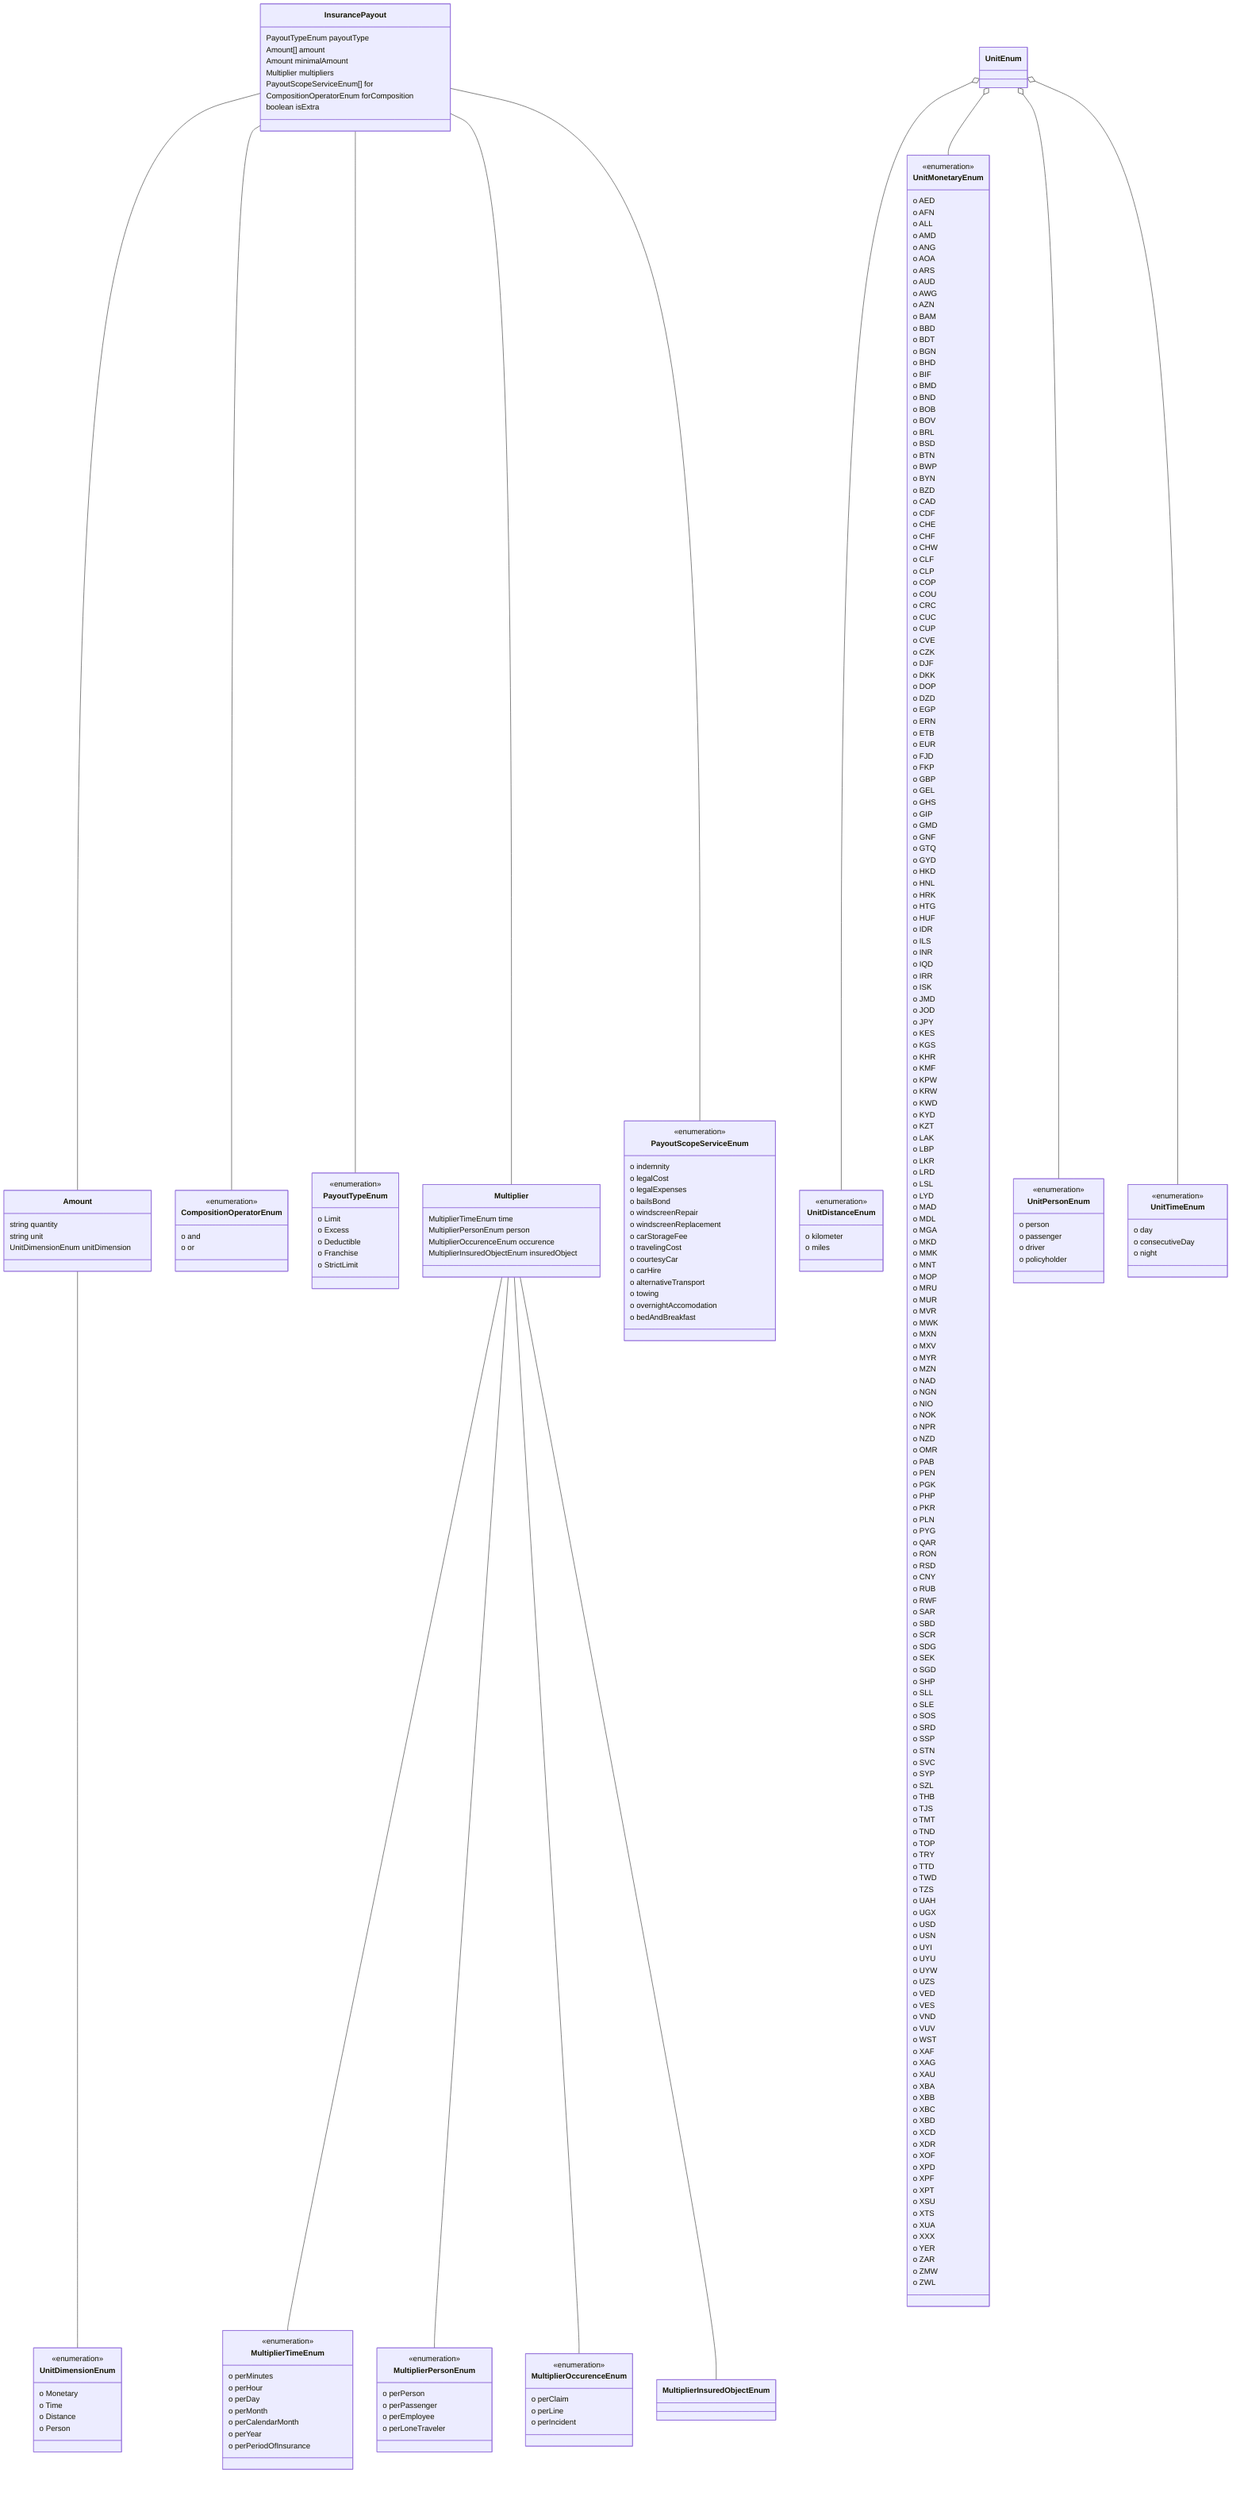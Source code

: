 classDiagram
Amount -- UnitDimensionEnum


class Amount {

  string quantity
  string unit
  UnitDimensionEnum unitDimension

}

class CompositionOperatorEnum {
<<enumeration>>
  o and
  o or
}

InsurancePayout -- PayoutTypeEnum
InsurancePayout -- Amount
InsurancePayout -- Multiplier
InsurancePayout -- PayoutScopeServiceEnum
InsurancePayout -- CompositionOperatorEnum


class InsurancePayout {

  PayoutTypeEnum payoutType
  Amount[] amount
  Amount minimalAmount
  Multiplier multipliers
  PayoutScopeServiceEnum[] for
  CompositionOperatorEnum forComposition
  boolean isExtra

}

Multiplier -- MultiplierTimeEnum
Multiplier -- MultiplierPersonEnum
Multiplier -- MultiplierOccurenceEnum
Multiplier -- MultiplierInsuredObjectEnum


class Multiplier {

  MultiplierTimeEnum time
  MultiplierPersonEnum person
  MultiplierOccurenceEnum occurence
  MultiplierInsuredObjectEnum insuredObject

}

class MultiplierOccurenceEnum {
<<enumeration>>
  o perClaim
  o perLine
  o perIncident
}

class MultiplierPersonEnum {
<<enumeration>>
  o perPerson
  o perPassenger
  o perEmployee
  o perLoneTraveler
}

class MultiplierTimeEnum {
<<enumeration>>
  o perMinutes
  o perHour
  o perDay
  o perMonth
  o perCalendarMonth
  o perYear
  o perPeriodOfInsurance
}

class PayoutScopeServiceEnum {
<<enumeration>>
  o indemnity
  o legalCost
  o legalExpenses
  o bailsBond
  o windscreenRepair
  o windscreenReplacement
  o carStorageFee
  o travelingCost
  o courtesyCar
  o carHire
  o alternativeTransport
  o towing
  o overnightAccomodation
  o bedAndBreakfast
}

class PayoutTypeEnum {
<<enumeration>>
  o Limit
  o Excess
  o Deductible
  o Franchise
  o StrictLimit
}

class UnitDimensionEnum {
<<enumeration>>
  o Monetary
  o Time
  o Distance
  o Person
}

UnitEnum o-- UnitDistanceEnum
  class UnitDistanceEnum {
<<enumeration>>
  o kilometer
  o miles
}

UnitEnum o-- UnitMonetaryEnum
  class UnitMonetaryEnum {
<<enumeration>>
  o AED
  o AFN
  o ALL
  o AMD
  o ANG
  o AOA
  o ARS
  o AUD
  o AWG
  o AZN
  o BAM
  o BBD
  o BDT
  o BGN
  o BHD
  o BIF
  o BMD
  o BND
  o BOB
  o BOV
  o BRL
  o BSD
  o BTN
  o BWP
  o BYN
  o BZD
  o CAD
  o CDF
  o CHE
  o CHF
  o CHW
  o CLF
  o CLP
  o COP
  o COU
  o CRC
  o CUC
  o CUP
  o CVE
  o CZK
  o DJF
  o DKK
  o DOP
  o DZD
  o EGP
  o ERN
  o ETB
  o EUR
  o FJD
  o FKP
  o GBP
  o GEL
  o GHS
  o GIP
  o GMD
  o GNF
  o GTQ
  o GYD
  o HKD
  o HNL
  o HRK
  o HTG
  o HUF
  o IDR
  o ILS
  o INR
  o IQD
  o IRR
  o ISK
  o JMD
  o JOD
  o JPY
  o KES
  o KGS
  o KHR
  o KMF
  o KPW
  o KRW
  o KWD
  o KYD
  o KZT
  o LAK
  o LBP
  o LKR
  o LRD
  o LSL
  o LYD
  o MAD
  o MDL
  o MGA
  o MKD
  o MMK
  o MNT
  o MOP
  o MRU
  o MUR
  o MVR
  o MWK
  o MXN
  o MXV
  o MYR
  o MZN
  o NAD
  o NGN
  o NIO
  o NOK
  o NPR
  o NZD
  o OMR
  o PAB
  o PEN
  o PGK
  o PHP
  o PKR
  o PLN
  o PYG
  o QAR
  o RON
  o RSD
  o CNY
  o RUB
  o RWF
  o SAR
  o SBD
  o SCR
  o SDG
  o SEK
  o SGD
  o SHP
  o SLL
  o SLE
  o SOS
  o SRD
  o SSP
  o STN
  o SVC
  o SYP
  o SZL
  o THB
  o TJS
  o TMT
  o TND
  o TOP
  o TRY
  o TTD
  o TWD
  o TZS
  o UAH
  o UGX
  o USD
  o USN
  o UYI
  o UYU
  o UYW
  o UZS
  o VED
  o VES
  o VND
  o VUV
  o WST
  o XAF
  o XAG
  o XAU
  o XBA
  o XBB
  o XBC
  o XBD
  o XCD
  o XDR
  o XOF
  o XPD
  o XPF
  o XPT
  o XSU
  o XTS
  o XUA
  o XXX
  o YER
  o ZAR
  o ZMW
  o ZWL
}

UnitEnum o-- UnitPersonEnum
  class UnitPersonEnum {
<<enumeration>>
  o person
  o passenger
  o driver
  o policyholder
}

UnitEnum o-- UnitTimeEnum
  class UnitTimeEnum {
<<enumeration>>
  o day
  o consecutiveDay
  o night
}